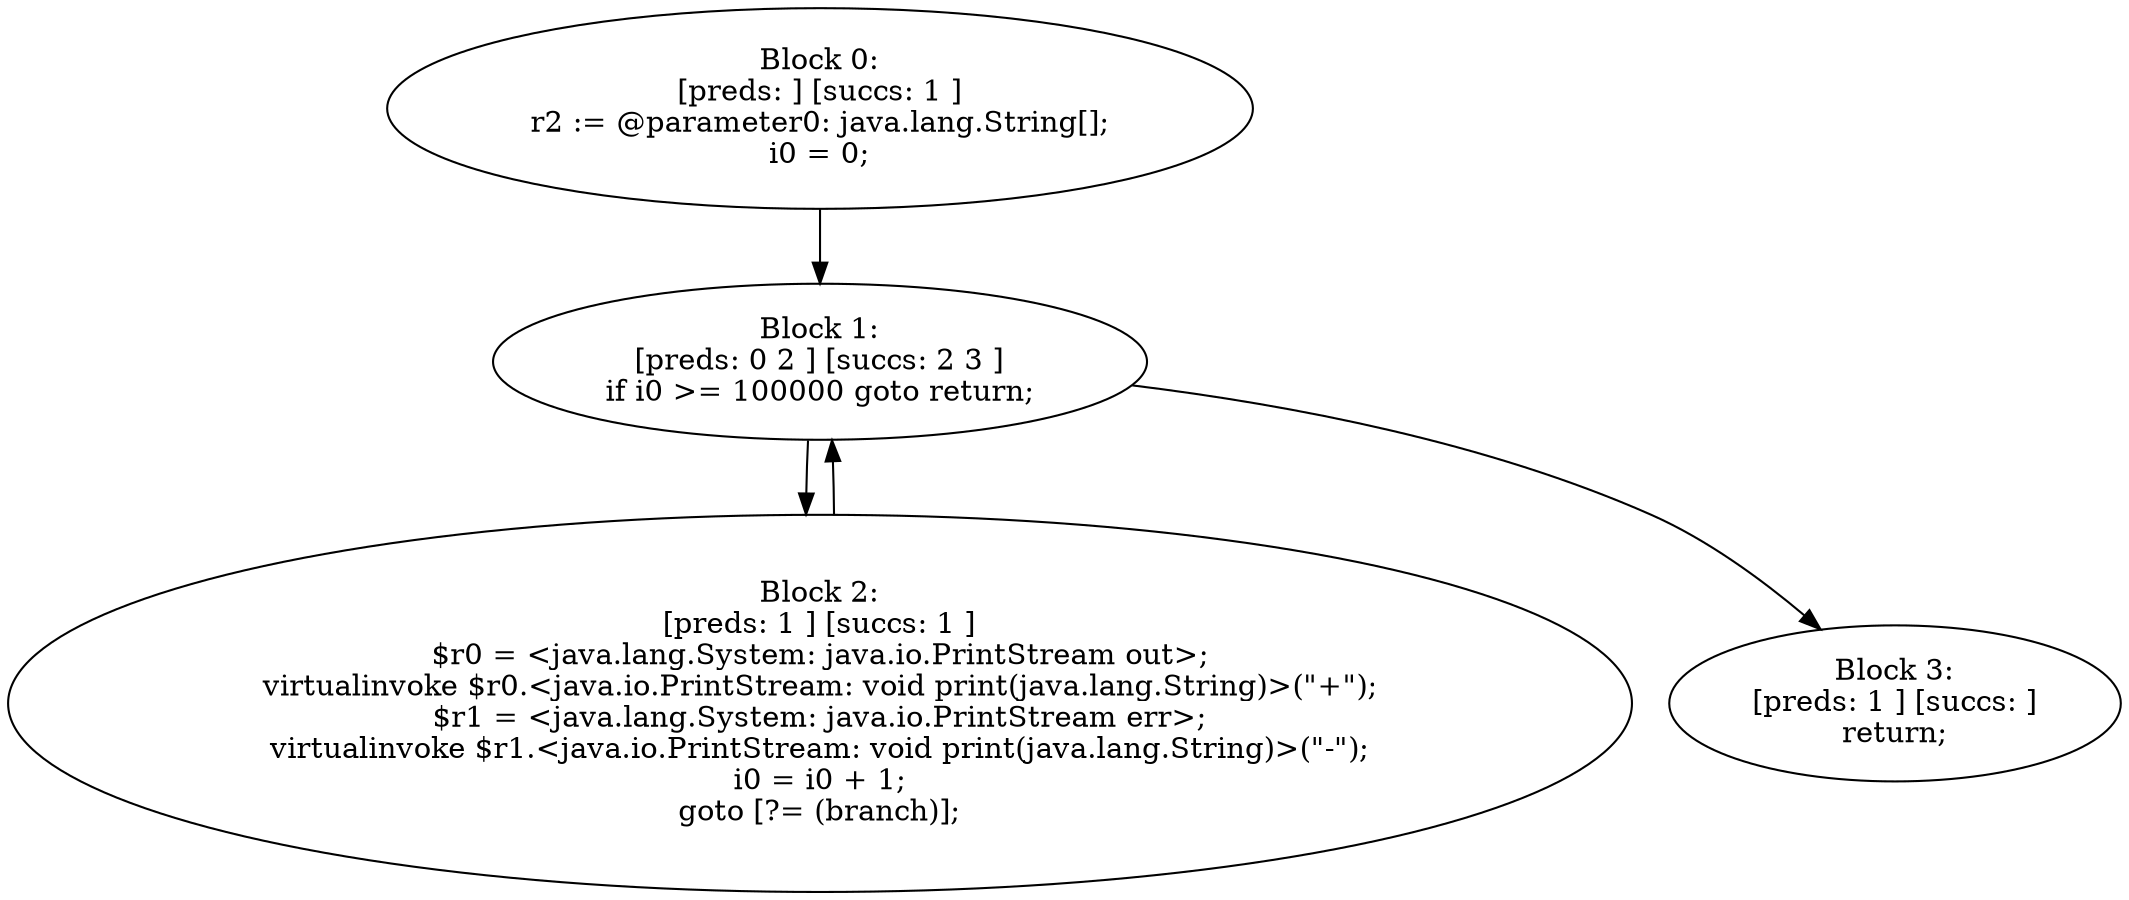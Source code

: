 digraph "unitGraph" {
    "Block 0:
[preds: ] [succs: 1 ]
r2 := @parameter0: java.lang.String[];
i0 = 0;
"
    "Block 1:
[preds: 0 2 ] [succs: 2 3 ]
if i0 >= 100000 goto return;
"
    "Block 2:
[preds: 1 ] [succs: 1 ]
$r0 = <java.lang.System: java.io.PrintStream out>;
virtualinvoke $r0.<java.io.PrintStream: void print(java.lang.String)>(\"+\");
$r1 = <java.lang.System: java.io.PrintStream err>;
virtualinvoke $r1.<java.io.PrintStream: void print(java.lang.String)>(\"-\");
i0 = i0 + 1;
goto [?= (branch)];
"
    "Block 3:
[preds: 1 ] [succs: ]
return;
"
    "Block 0:
[preds: ] [succs: 1 ]
r2 := @parameter0: java.lang.String[];
i0 = 0;
"->"Block 1:
[preds: 0 2 ] [succs: 2 3 ]
if i0 >= 100000 goto return;
";
    "Block 1:
[preds: 0 2 ] [succs: 2 3 ]
if i0 >= 100000 goto return;
"->"Block 2:
[preds: 1 ] [succs: 1 ]
$r0 = <java.lang.System: java.io.PrintStream out>;
virtualinvoke $r0.<java.io.PrintStream: void print(java.lang.String)>(\"+\");
$r1 = <java.lang.System: java.io.PrintStream err>;
virtualinvoke $r1.<java.io.PrintStream: void print(java.lang.String)>(\"-\");
i0 = i0 + 1;
goto [?= (branch)];
";
    "Block 1:
[preds: 0 2 ] [succs: 2 3 ]
if i0 >= 100000 goto return;
"->"Block 3:
[preds: 1 ] [succs: ]
return;
";
    "Block 2:
[preds: 1 ] [succs: 1 ]
$r0 = <java.lang.System: java.io.PrintStream out>;
virtualinvoke $r0.<java.io.PrintStream: void print(java.lang.String)>(\"+\");
$r1 = <java.lang.System: java.io.PrintStream err>;
virtualinvoke $r1.<java.io.PrintStream: void print(java.lang.String)>(\"-\");
i0 = i0 + 1;
goto [?= (branch)];
"->"Block 1:
[preds: 0 2 ] [succs: 2 3 ]
if i0 >= 100000 goto return;
";
}
